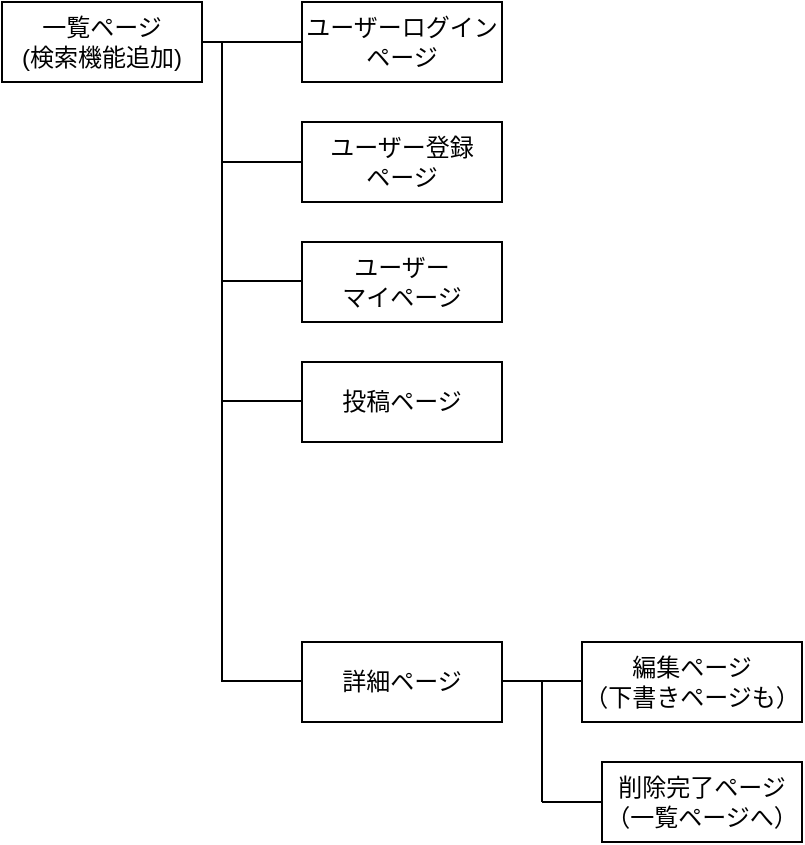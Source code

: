 <mxfile>
    <diagram id="kmR8ZYQWdbQFNXIIEx4o" name="ページ1">
        <mxGraphModel dx="913" dy="326" grid="1" gridSize="10" guides="1" tooltips="1" connect="1" arrows="1" fold="1" page="1" pageScale="1" pageWidth="827" pageHeight="1169" math="0" shadow="0">
            <root>
                <mxCell id="0"/>
                <mxCell id="1" parent="0"/>
                <mxCell id="2" value="一覧ページ&lt;br&gt;(検索機能追加)" style="rounded=0;whiteSpace=wrap;html=1;" parent="1" vertex="1">
                    <mxGeometry x="40" y="20" width="100" height="40" as="geometry"/>
                </mxCell>
                <mxCell id="3" value="ユーザーログインページ" style="rounded=0;whiteSpace=wrap;html=1;" parent="1" vertex="1">
                    <mxGeometry x="190" y="20" width="100" height="40" as="geometry"/>
                </mxCell>
                <mxCell id="4" value="ユーザー登録&lt;br&gt;ページ" style="rounded=0;whiteSpace=wrap;html=1;" parent="1" vertex="1">
                    <mxGeometry x="190" y="80" width="100" height="40" as="geometry"/>
                </mxCell>
                <mxCell id="5" value="ユーザー&lt;br&gt;マイページ" style="rounded=0;whiteSpace=wrap;html=1;" parent="1" vertex="1">
                    <mxGeometry x="190" y="140" width="100" height="40" as="geometry"/>
                </mxCell>
                <mxCell id="6" value="詳細ページ" style="rounded=0;whiteSpace=wrap;html=1;" parent="1" vertex="1">
                    <mxGeometry x="190" y="340" width="100" height="40" as="geometry"/>
                </mxCell>
                <mxCell id="7" value="投稿ページ" style="rounded=0;whiteSpace=wrap;html=1;" parent="1" vertex="1">
                    <mxGeometry x="190" y="200" width="100" height="40" as="geometry"/>
                </mxCell>
                <mxCell id="8" value="" style="endArrow=none;html=1;exitX=1;exitY=0.5;exitDx=0;exitDy=0;entryX=0;entryY=0.5;entryDx=0;entryDy=0;" parent="1" source="2" target="3" edge="1">
                    <mxGeometry width="50" height="50" relative="1" as="geometry">
                        <mxPoint x="140" y="50" as="sourcePoint"/>
                        <mxPoint x="180" y="40" as="targetPoint"/>
                    </mxGeometry>
                </mxCell>
                <mxCell id="11" value="" style="endArrow=none;html=1;" parent="1" edge="1">
                    <mxGeometry width="50" height="50" relative="1" as="geometry">
                        <mxPoint x="150" y="360" as="sourcePoint"/>
                        <mxPoint x="150" y="40" as="targetPoint"/>
                    </mxGeometry>
                </mxCell>
                <mxCell id="14" value="" style="endArrow=none;html=1;entryX=0;entryY=0.5;entryDx=0;entryDy=0;" parent="1" target="4" edge="1">
                    <mxGeometry width="50" height="50" relative="1" as="geometry">
                        <mxPoint x="150" y="100" as="sourcePoint"/>
                        <mxPoint x="200" y="50" as="targetPoint"/>
                    </mxGeometry>
                </mxCell>
                <mxCell id="15" value="" style="endArrow=none;html=1;entryX=0;entryY=0.5;entryDx=0;entryDy=0;" parent="1" edge="1">
                    <mxGeometry width="50" height="50" relative="1" as="geometry">
                        <mxPoint x="150" y="159.5" as="sourcePoint"/>
                        <mxPoint x="190" y="159.5" as="targetPoint"/>
                    </mxGeometry>
                </mxCell>
                <mxCell id="16" value="" style="endArrow=none;html=1;entryX=0;entryY=0.5;entryDx=0;entryDy=0;" parent="1" edge="1">
                    <mxGeometry width="50" height="50" relative="1" as="geometry">
                        <mxPoint x="150" y="219.5" as="sourcePoint"/>
                        <mxPoint x="190" y="219.5" as="targetPoint"/>
                    </mxGeometry>
                </mxCell>
                <mxCell id="18" value="" style="endArrow=none;html=1;entryX=0;entryY=0.5;entryDx=0;entryDy=0;" parent="1" edge="1">
                    <mxGeometry width="50" height="50" relative="1" as="geometry">
                        <mxPoint x="150" y="359.5" as="sourcePoint"/>
                        <mxPoint x="190" y="359.5" as="targetPoint"/>
                    </mxGeometry>
                </mxCell>
                <mxCell id="19" value="" style="endArrow=none;html=1;" parent="1" edge="1">
                    <mxGeometry width="50" height="50" relative="1" as="geometry">
                        <mxPoint x="290" y="359.5" as="sourcePoint"/>
                        <mxPoint x="330" y="359.5" as="targetPoint"/>
                    </mxGeometry>
                </mxCell>
                <mxCell id="21" value="編集ページ&lt;br&gt;（下書きページも）" style="rounded=0;whiteSpace=wrap;html=1;" parent="1" vertex="1">
                    <mxGeometry x="330" y="340" width="110" height="40" as="geometry"/>
                </mxCell>
                <mxCell id="22" value="" style="endArrow=none;html=1;" parent="1" edge="1">
                    <mxGeometry width="50" height="50" relative="1" as="geometry">
                        <mxPoint x="310" y="420" as="sourcePoint"/>
                        <mxPoint x="310" y="360" as="targetPoint"/>
                    </mxGeometry>
                </mxCell>
                <mxCell id="23" value="" style="endArrow=none;html=1;" parent="1" edge="1">
                    <mxGeometry width="50" height="50" relative="1" as="geometry">
                        <mxPoint x="310" y="420" as="sourcePoint"/>
                        <mxPoint x="340" y="420" as="targetPoint"/>
                    </mxGeometry>
                </mxCell>
                <mxCell id="24" value="削除完了ページ&lt;br&gt;（一覧ページへ）" style="rounded=0;whiteSpace=wrap;html=1;" parent="1" vertex="1">
                    <mxGeometry x="340" y="400" width="100" height="40" as="geometry"/>
                </mxCell>
            </root>
        </mxGraphModel>
    </diagram>
</mxfile>